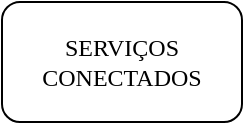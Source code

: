 <mxfile version="20.8.16" type="github">
  <diagram name="Página-1" id="TtYhuVncpTzSuPGZwa5x">
    <mxGraphModel dx="954" dy="647" grid="1" gridSize="10" guides="1" tooltips="1" connect="1" arrows="1" fold="1" page="1" pageScale="1" pageWidth="827" pageHeight="1169" math="0" shadow="0">
      <root>
        <mxCell id="0" />
        <mxCell id="1" parent="0" />
        <mxCell id="WSdBHz8p2vQ-d6QfU6cu-1" value="&lt;font style=&quot;font-size: 12px;&quot; face=&quot;Verdana&quot;&gt;SERVIÇOS CONECTADOS&lt;/font&gt;" style="rounded=1;whiteSpace=wrap;html=1;" parent="1" vertex="1">
          <mxGeometry x="50" y="90" width="120" height="60" as="geometry" />
        </mxCell>
      </root>
    </mxGraphModel>
  </diagram>
</mxfile>
